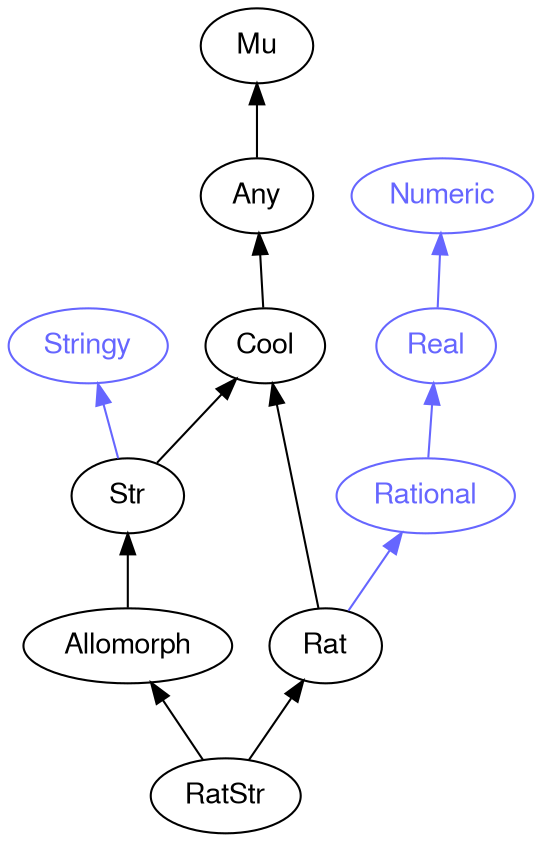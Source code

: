 digraph "raku-type-graph" {
    rankdir=BT;
    splines=polyline;
    overlap=false;

    graph [truecolor=true bgcolor="#FFFFFF"];
    // Types
    "RatStr" [color="#000000", fontcolor="#000000", href="/type/RatStr", fontname="FreeSans"];
    "Mu" [color="#000000", fontcolor="#000000", href="/type/Mu", fontname="FreeSans"];
    "Any" [color="#000000", fontcolor="#000000", href="/type/Any", fontname="FreeSans"];
    "Cool" [color="#000000", fontcolor="#000000", href="/type/Cool", fontname="FreeSans"];
    "Stringy" [color="#6666FF", fontcolor="#6666FF", href="/type/Stringy", fontname="FreeSans"];
    "Str" [color="#000000", fontcolor="#000000", href="/type/Str", fontname="FreeSans"];
    "Allomorph" [color="#000000", fontcolor="#000000", href="/type/Allomorph", fontname="FreeSans"];
    "Numeric" [color="#6666FF", fontcolor="#6666FF", href="/type/Numeric", fontname="FreeSans"];
    "Real" [color="#6666FF", fontcolor="#6666FF", href="/type/Real", fontname="FreeSans"];
    "Rational" [color="#6666FF", fontcolor="#6666FF", href="/type/Rational", fontname="FreeSans"];
    "Rat" [color="#000000", fontcolor="#000000", href="/type/Rat", fontname="FreeSans"];

    // Superclasses
    "RatStr" -> "Allomorph" [color="#000000"];
    "RatStr" -> "Rat" [color="#000000"];
    "Any" -> "Mu" [color="#000000"];
    "Cool" -> "Any" [color="#000000"];
    "Str" -> "Cool" [color="#000000"];
    "Allomorph" -> "Str" [color="#000000"];
    "Rat" -> "Cool" [color="#000000"];

    // Roles
    "Str" -> "Stringy" [color="#6666FF"];
    "Real" -> "Numeric" [color="#6666FF"];
    "Rational" -> "Real" [color="#6666FF"];
    "Rat" -> "Rational" [color="#6666FF"];
}
